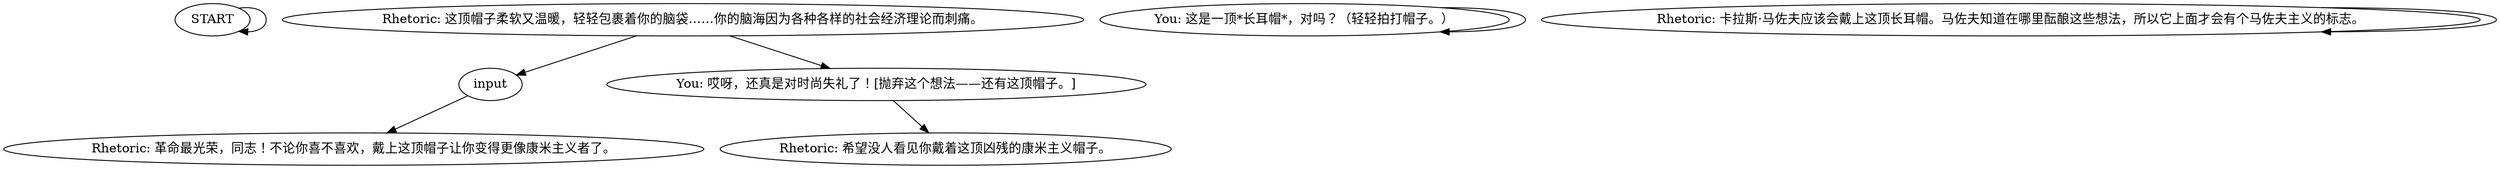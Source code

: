 # LAIR ORB / wearing revolutionary hat
# Putting the hat on gives a one time +1 to Mazovian Socio-Economics, you communist failure.
# ==================================================
digraph G {
	  0 [label="START"];
	  1 [label="input"];
	  2 [label="You: 这是一顶*长耳帽*，对吗？（轻轻拍打帽子。）"];
	  3 [label="Rhetoric: 卡拉斯·马佐夫应该会戴上这顶长耳帽。马佐夫知道在哪里酝酿这些想法，所以它上面才会有个马佐夫主义的标志。"];
	  4 [label="Rhetoric: 革命最光荣，同志！不论你喜不喜欢，戴上这顶帽子让你变得更像康米主义者了。"];
	  5 [label="Rhetoric: 这顶帽子柔软又温暖，轻轻包裹着你的脑袋……你的脑海因为各种各样的社会经济理论而刺痛。"];
	  6 [label="You: 哎呀，还真是对时尚失礼了！[抛弃这个想法——还有这顶帽子。]"];
	  7 [label="Rhetoric: 希望没人看见你戴着这顶凶残的康米主义帽子。"];
	  0 -> 0
	  1 -> 4
	  2 -> 2
	  3 -> 3
	  5 -> 1
	  5 -> 6
	  6 -> 7
}

